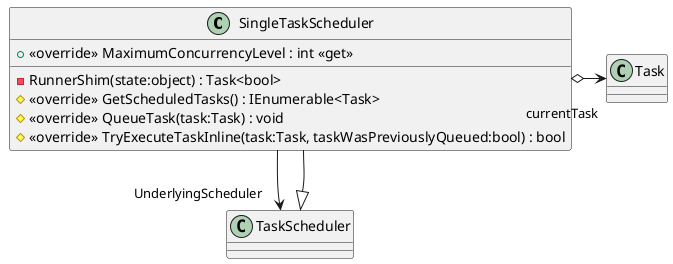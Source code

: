 @startuml
class SingleTaskScheduler {
    - RunnerShim(state:object) : Task<bool>
    # <<override>> GetScheduledTasks() : IEnumerable<Task>
    # <<override>> QueueTask(task:Task) : void
    + <<override>> MaximumConcurrencyLevel : int <<get>>
    # <<override>> TryExecuteTaskInline(task:Task, taskWasPreviouslyQueued:bool) : bool
}
TaskScheduler <|-- SingleTaskScheduler
SingleTaskScheduler --> "UnderlyingScheduler" TaskScheduler
SingleTaskScheduler o-> "currentTask" Task
@enduml

